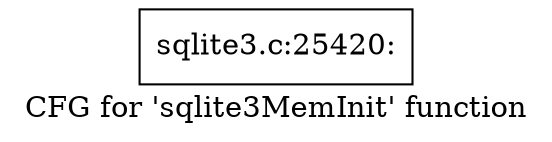 digraph "CFG for 'sqlite3MemInit' function" {
	label="CFG for 'sqlite3MemInit' function";

	Node0x55c0fa9333d0 [shape=record,label="{sqlite3.c:25420:}"];
}
